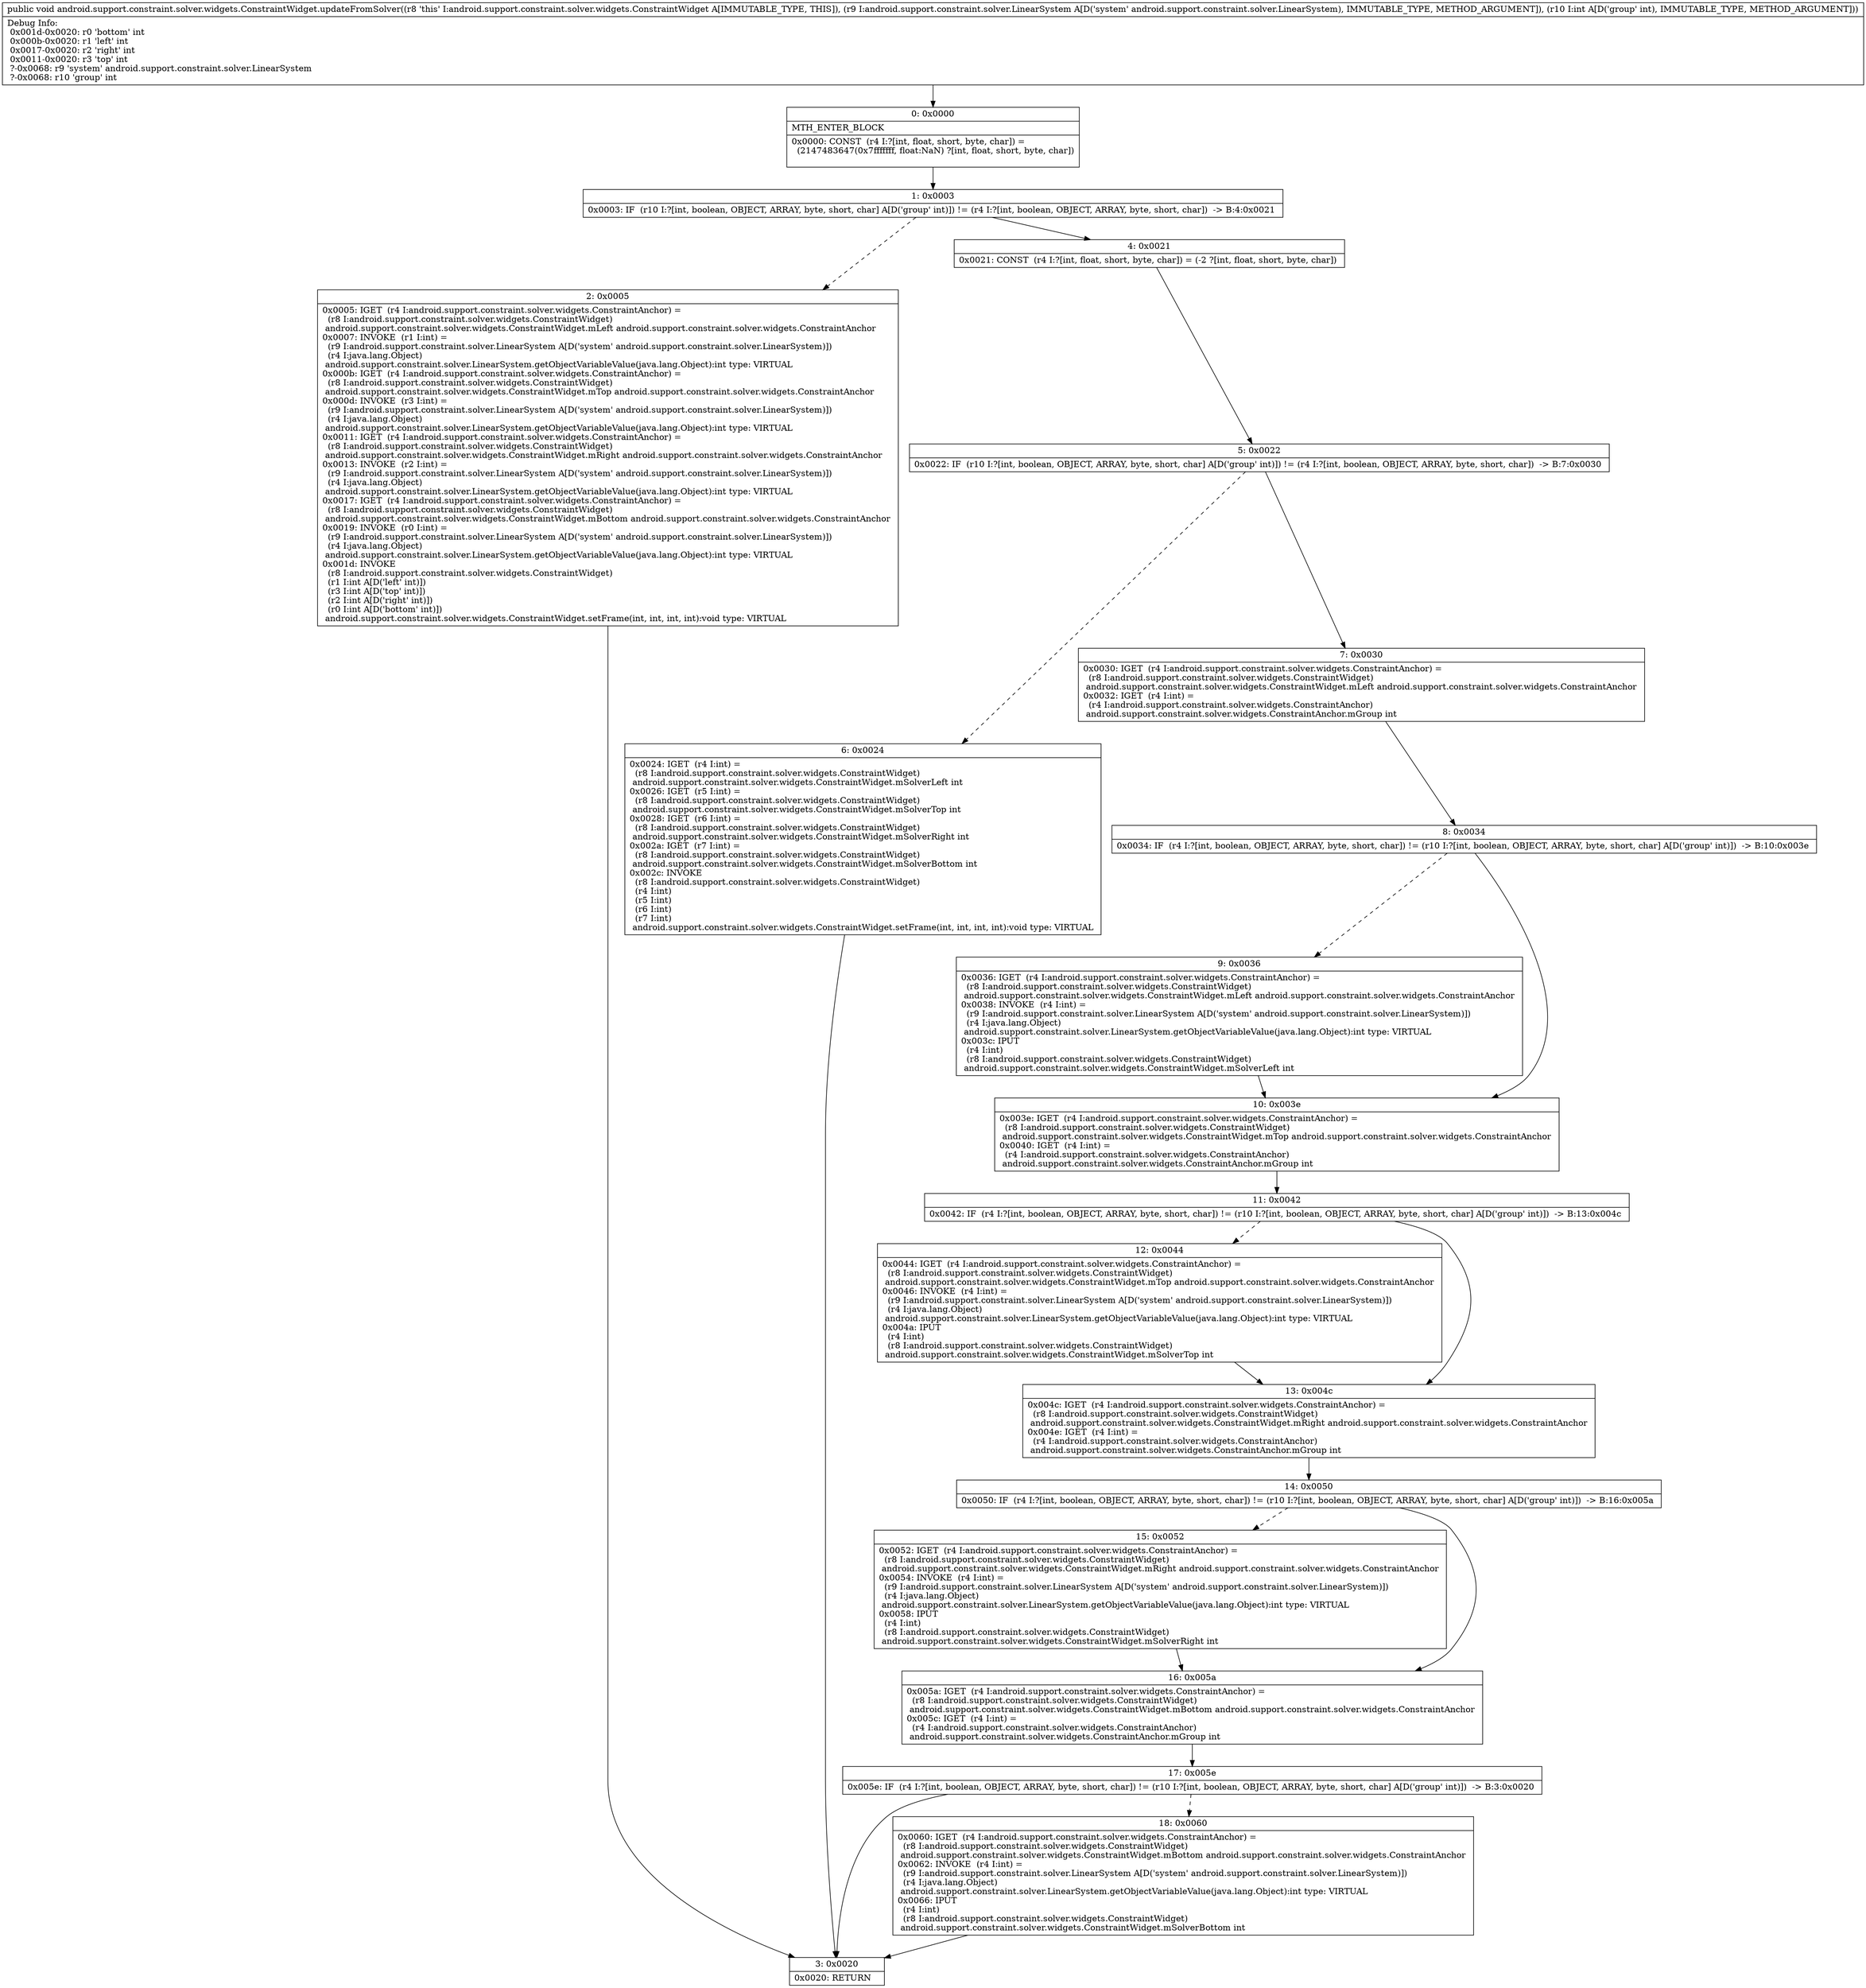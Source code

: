 digraph "CFG forandroid.support.constraint.solver.widgets.ConstraintWidget.updateFromSolver(Landroid\/support\/constraint\/solver\/LinearSystem;I)V" {
Node_0 [shape=record,label="{0\:\ 0x0000|MTH_ENTER_BLOCK\l|0x0000: CONST  (r4 I:?[int, float, short, byte, char]) = \l  (2147483647(0x7fffffff, float:NaN) ?[int, float, short, byte, char])\l \l}"];
Node_1 [shape=record,label="{1\:\ 0x0003|0x0003: IF  (r10 I:?[int, boolean, OBJECT, ARRAY, byte, short, char] A[D('group' int)]) != (r4 I:?[int, boolean, OBJECT, ARRAY, byte, short, char])  \-\> B:4:0x0021 \l}"];
Node_2 [shape=record,label="{2\:\ 0x0005|0x0005: IGET  (r4 I:android.support.constraint.solver.widgets.ConstraintAnchor) = \l  (r8 I:android.support.constraint.solver.widgets.ConstraintWidget)\l android.support.constraint.solver.widgets.ConstraintWidget.mLeft android.support.constraint.solver.widgets.ConstraintAnchor \l0x0007: INVOKE  (r1 I:int) = \l  (r9 I:android.support.constraint.solver.LinearSystem A[D('system' android.support.constraint.solver.LinearSystem)])\l  (r4 I:java.lang.Object)\l android.support.constraint.solver.LinearSystem.getObjectVariableValue(java.lang.Object):int type: VIRTUAL \l0x000b: IGET  (r4 I:android.support.constraint.solver.widgets.ConstraintAnchor) = \l  (r8 I:android.support.constraint.solver.widgets.ConstraintWidget)\l android.support.constraint.solver.widgets.ConstraintWidget.mTop android.support.constraint.solver.widgets.ConstraintAnchor \l0x000d: INVOKE  (r3 I:int) = \l  (r9 I:android.support.constraint.solver.LinearSystem A[D('system' android.support.constraint.solver.LinearSystem)])\l  (r4 I:java.lang.Object)\l android.support.constraint.solver.LinearSystem.getObjectVariableValue(java.lang.Object):int type: VIRTUAL \l0x0011: IGET  (r4 I:android.support.constraint.solver.widgets.ConstraintAnchor) = \l  (r8 I:android.support.constraint.solver.widgets.ConstraintWidget)\l android.support.constraint.solver.widgets.ConstraintWidget.mRight android.support.constraint.solver.widgets.ConstraintAnchor \l0x0013: INVOKE  (r2 I:int) = \l  (r9 I:android.support.constraint.solver.LinearSystem A[D('system' android.support.constraint.solver.LinearSystem)])\l  (r4 I:java.lang.Object)\l android.support.constraint.solver.LinearSystem.getObjectVariableValue(java.lang.Object):int type: VIRTUAL \l0x0017: IGET  (r4 I:android.support.constraint.solver.widgets.ConstraintAnchor) = \l  (r8 I:android.support.constraint.solver.widgets.ConstraintWidget)\l android.support.constraint.solver.widgets.ConstraintWidget.mBottom android.support.constraint.solver.widgets.ConstraintAnchor \l0x0019: INVOKE  (r0 I:int) = \l  (r9 I:android.support.constraint.solver.LinearSystem A[D('system' android.support.constraint.solver.LinearSystem)])\l  (r4 I:java.lang.Object)\l android.support.constraint.solver.LinearSystem.getObjectVariableValue(java.lang.Object):int type: VIRTUAL \l0x001d: INVOKE  \l  (r8 I:android.support.constraint.solver.widgets.ConstraintWidget)\l  (r1 I:int A[D('left' int)])\l  (r3 I:int A[D('top' int)])\l  (r2 I:int A[D('right' int)])\l  (r0 I:int A[D('bottom' int)])\l android.support.constraint.solver.widgets.ConstraintWidget.setFrame(int, int, int, int):void type: VIRTUAL \l}"];
Node_3 [shape=record,label="{3\:\ 0x0020|0x0020: RETURN   \l}"];
Node_4 [shape=record,label="{4\:\ 0x0021|0x0021: CONST  (r4 I:?[int, float, short, byte, char]) = (\-2 ?[int, float, short, byte, char]) \l}"];
Node_5 [shape=record,label="{5\:\ 0x0022|0x0022: IF  (r10 I:?[int, boolean, OBJECT, ARRAY, byte, short, char] A[D('group' int)]) != (r4 I:?[int, boolean, OBJECT, ARRAY, byte, short, char])  \-\> B:7:0x0030 \l}"];
Node_6 [shape=record,label="{6\:\ 0x0024|0x0024: IGET  (r4 I:int) = \l  (r8 I:android.support.constraint.solver.widgets.ConstraintWidget)\l android.support.constraint.solver.widgets.ConstraintWidget.mSolverLeft int \l0x0026: IGET  (r5 I:int) = \l  (r8 I:android.support.constraint.solver.widgets.ConstraintWidget)\l android.support.constraint.solver.widgets.ConstraintWidget.mSolverTop int \l0x0028: IGET  (r6 I:int) = \l  (r8 I:android.support.constraint.solver.widgets.ConstraintWidget)\l android.support.constraint.solver.widgets.ConstraintWidget.mSolverRight int \l0x002a: IGET  (r7 I:int) = \l  (r8 I:android.support.constraint.solver.widgets.ConstraintWidget)\l android.support.constraint.solver.widgets.ConstraintWidget.mSolverBottom int \l0x002c: INVOKE  \l  (r8 I:android.support.constraint.solver.widgets.ConstraintWidget)\l  (r4 I:int)\l  (r5 I:int)\l  (r6 I:int)\l  (r7 I:int)\l android.support.constraint.solver.widgets.ConstraintWidget.setFrame(int, int, int, int):void type: VIRTUAL \l}"];
Node_7 [shape=record,label="{7\:\ 0x0030|0x0030: IGET  (r4 I:android.support.constraint.solver.widgets.ConstraintAnchor) = \l  (r8 I:android.support.constraint.solver.widgets.ConstraintWidget)\l android.support.constraint.solver.widgets.ConstraintWidget.mLeft android.support.constraint.solver.widgets.ConstraintAnchor \l0x0032: IGET  (r4 I:int) = \l  (r4 I:android.support.constraint.solver.widgets.ConstraintAnchor)\l android.support.constraint.solver.widgets.ConstraintAnchor.mGroup int \l}"];
Node_8 [shape=record,label="{8\:\ 0x0034|0x0034: IF  (r4 I:?[int, boolean, OBJECT, ARRAY, byte, short, char]) != (r10 I:?[int, boolean, OBJECT, ARRAY, byte, short, char] A[D('group' int)])  \-\> B:10:0x003e \l}"];
Node_9 [shape=record,label="{9\:\ 0x0036|0x0036: IGET  (r4 I:android.support.constraint.solver.widgets.ConstraintAnchor) = \l  (r8 I:android.support.constraint.solver.widgets.ConstraintWidget)\l android.support.constraint.solver.widgets.ConstraintWidget.mLeft android.support.constraint.solver.widgets.ConstraintAnchor \l0x0038: INVOKE  (r4 I:int) = \l  (r9 I:android.support.constraint.solver.LinearSystem A[D('system' android.support.constraint.solver.LinearSystem)])\l  (r4 I:java.lang.Object)\l android.support.constraint.solver.LinearSystem.getObjectVariableValue(java.lang.Object):int type: VIRTUAL \l0x003c: IPUT  \l  (r4 I:int)\l  (r8 I:android.support.constraint.solver.widgets.ConstraintWidget)\l android.support.constraint.solver.widgets.ConstraintWidget.mSolverLeft int \l}"];
Node_10 [shape=record,label="{10\:\ 0x003e|0x003e: IGET  (r4 I:android.support.constraint.solver.widgets.ConstraintAnchor) = \l  (r8 I:android.support.constraint.solver.widgets.ConstraintWidget)\l android.support.constraint.solver.widgets.ConstraintWidget.mTop android.support.constraint.solver.widgets.ConstraintAnchor \l0x0040: IGET  (r4 I:int) = \l  (r4 I:android.support.constraint.solver.widgets.ConstraintAnchor)\l android.support.constraint.solver.widgets.ConstraintAnchor.mGroup int \l}"];
Node_11 [shape=record,label="{11\:\ 0x0042|0x0042: IF  (r4 I:?[int, boolean, OBJECT, ARRAY, byte, short, char]) != (r10 I:?[int, boolean, OBJECT, ARRAY, byte, short, char] A[D('group' int)])  \-\> B:13:0x004c \l}"];
Node_12 [shape=record,label="{12\:\ 0x0044|0x0044: IGET  (r4 I:android.support.constraint.solver.widgets.ConstraintAnchor) = \l  (r8 I:android.support.constraint.solver.widgets.ConstraintWidget)\l android.support.constraint.solver.widgets.ConstraintWidget.mTop android.support.constraint.solver.widgets.ConstraintAnchor \l0x0046: INVOKE  (r4 I:int) = \l  (r9 I:android.support.constraint.solver.LinearSystem A[D('system' android.support.constraint.solver.LinearSystem)])\l  (r4 I:java.lang.Object)\l android.support.constraint.solver.LinearSystem.getObjectVariableValue(java.lang.Object):int type: VIRTUAL \l0x004a: IPUT  \l  (r4 I:int)\l  (r8 I:android.support.constraint.solver.widgets.ConstraintWidget)\l android.support.constraint.solver.widgets.ConstraintWidget.mSolverTop int \l}"];
Node_13 [shape=record,label="{13\:\ 0x004c|0x004c: IGET  (r4 I:android.support.constraint.solver.widgets.ConstraintAnchor) = \l  (r8 I:android.support.constraint.solver.widgets.ConstraintWidget)\l android.support.constraint.solver.widgets.ConstraintWidget.mRight android.support.constraint.solver.widgets.ConstraintAnchor \l0x004e: IGET  (r4 I:int) = \l  (r4 I:android.support.constraint.solver.widgets.ConstraintAnchor)\l android.support.constraint.solver.widgets.ConstraintAnchor.mGroup int \l}"];
Node_14 [shape=record,label="{14\:\ 0x0050|0x0050: IF  (r4 I:?[int, boolean, OBJECT, ARRAY, byte, short, char]) != (r10 I:?[int, boolean, OBJECT, ARRAY, byte, short, char] A[D('group' int)])  \-\> B:16:0x005a \l}"];
Node_15 [shape=record,label="{15\:\ 0x0052|0x0052: IGET  (r4 I:android.support.constraint.solver.widgets.ConstraintAnchor) = \l  (r8 I:android.support.constraint.solver.widgets.ConstraintWidget)\l android.support.constraint.solver.widgets.ConstraintWidget.mRight android.support.constraint.solver.widgets.ConstraintAnchor \l0x0054: INVOKE  (r4 I:int) = \l  (r9 I:android.support.constraint.solver.LinearSystem A[D('system' android.support.constraint.solver.LinearSystem)])\l  (r4 I:java.lang.Object)\l android.support.constraint.solver.LinearSystem.getObjectVariableValue(java.lang.Object):int type: VIRTUAL \l0x0058: IPUT  \l  (r4 I:int)\l  (r8 I:android.support.constraint.solver.widgets.ConstraintWidget)\l android.support.constraint.solver.widgets.ConstraintWidget.mSolverRight int \l}"];
Node_16 [shape=record,label="{16\:\ 0x005a|0x005a: IGET  (r4 I:android.support.constraint.solver.widgets.ConstraintAnchor) = \l  (r8 I:android.support.constraint.solver.widgets.ConstraintWidget)\l android.support.constraint.solver.widgets.ConstraintWidget.mBottom android.support.constraint.solver.widgets.ConstraintAnchor \l0x005c: IGET  (r4 I:int) = \l  (r4 I:android.support.constraint.solver.widgets.ConstraintAnchor)\l android.support.constraint.solver.widgets.ConstraintAnchor.mGroup int \l}"];
Node_17 [shape=record,label="{17\:\ 0x005e|0x005e: IF  (r4 I:?[int, boolean, OBJECT, ARRAY, byte, short, char]) != (r10 I:?[int, boolean, OBJECT, ARRAY, byte, short, char] A[D('group' int)])  \-\> B:3:0x0020 \l}"];
Node_18 [shape=record,label="{18\:\ 0x0060|0x0060: IGET  (r4 I:android.support.constraint.solver.widgets.ConstraintAnchor) = \l  (r8 I:android.support.constraint.solver.widgets.ConstraintWidget)\l android.support.constraint.solver.widgets.ConstraintWidget.mBottom android.support.constraint.solver.widgets.ConstraintAnchor \l0x0062: INVOKE  (r4 I:int) = \l  (r9 I:android.support.constraint.solver.LinearSystem A[D('system' android.support.constraint.solver.LinearSystem)])\l  (r4 I:java.lang.Object)\l android.support.constraint.solver.LinearSystem.getObjectVariableValue(java.lang.Object):int type: VIRTUAL \l0x0066: IPUT  \l  (r4 I:int)\l  (r8 I:android.support.constraint.solver.widgets.ConstraintWidget)\l android.support.constraint.solver.widgets.ConstraintWidget.mSolverBottom int \l}"];
MethodNode[shape=record,label="{public void android.support.constraint.solver.widgets.ConstraintWidget.updateFromSolver((r8 'this' I:android.support.constraint.solver.widgets.ConstraintWidget A[IMMUTABLE_TYPE, THIS]), (r9 I:android.support.constraint.solver.LinearSystem A[D('system' android.support.constraint.solver.LinearSystem), IMMUTABLE_TYPE, METHOD_ARGUMENT]), (r10 I:int A[D('group' int), IMMUTABLE_TYPE, METHOD_ARGUMENT]))  | Debug Info:\l  0x001d\-0x0020: r0 'bottom' int\l  0x000b\-0x0020: r1 'left' int\l  0x0017\-0x0020: r2 'right' int\l  0x0011\-0x0020: r3 'top' int\l  ?\-0x0068: r9 'system' android.support.constraint.solver.LinearSystem\l  ?\-0x0068: r10 'group' int\l}"];
MethodNode -> Node_0;
Node_0 -> Node_1;
Node_1 -> Node_2[style=dashed];
Node_1 -> Node_4;
Node_2 -> Node_3;
Node_4 -> Node_5;
Node_5 -> Node_6[style=dashed];
Node_5 -> Node_7;
Node_6 -> Node_3;
Node_7 -> Node_8;
Node_8 -> Node_9[style=dashed];
Node_8 -> Node_10;
Node_9 -> Node_10;
Node_10 -> Node_11;
Node_11 -> Node_12[style=dashed];
Node_11 -> Node_13;
Node_12 -> Node_13;
Node_13 -> Node_14;
Node_14 -> Node_15[style=dashed];
Node_14 -> Node_16;
Node_15 -> Node_16;
Node_16 -> Node_17;
Node_17 -> Node_3;
Node_17 -> Node_18[style=dashed];
Node_18 -> Node_3;
}

